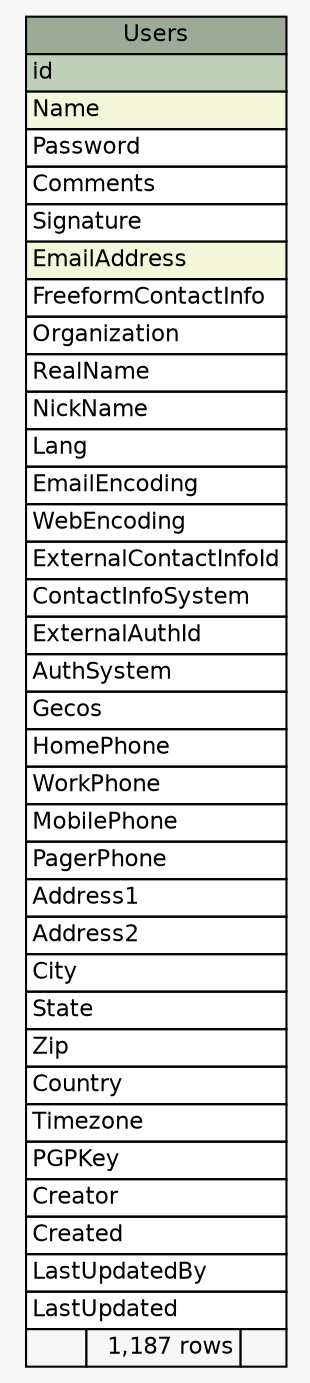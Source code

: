 // dot 2.28.0 on Linux 3.2.21-1.32.6.amzn1.x86_64
// SchemaSpy rev 590
digraph "Users" {
  graph [
    rankdir="RL"
    bgcolor="#f7f7f7"
    nodesep="0.18"
    ranksep="0.46"
    fontname="Helvetica"
    fontsize="11"
  ];
  node [
    fontname="Helvetica"
    fontsize="11"
    shape="plaintext"
  ];
  edge [
    arrowsize="0.8"
  ];
  "Users" [
    label=<
    <TABLE BORDER="0" CELLBORDER="1" CELLSPACING="0" BGCOLOR="#ffffff">
      <TR><TD COLSPAN="3" BGCOLOR="#9bab96" ALIGN="CENTER">Users</TD></TR>
      <TR><TD PORT="id" COLSPAN="3" BGCOLOR="#bed1b8" ALIGN="LEFT">id</TD></TR>
      <TR><TD PORT="Name" COLSPAN="3" BGCOLOR="#f4f7da" ALIGN="LEFT">Name</TD></TR>
      <TR><TD PORT="Password" COLSPAN="3" ALIGN="LEFT">Password</TD></TR>
      <TR><TD PORT="Comments" COLSPAN="3" ALIGN="LEFT">Comments</TD></TR>
      <TR><TD PORT="Signature" COLSPAN="3" ALIGN="LEFT">Signature</TD></TR>
      <TR><TD PORT="EmailAddress" COLSPAN="3" BGCOLOR="#f4f7da" ALIGN="LEFT">EmailAddress</TD></TR>
      <TR><TD PORT="FreeformContactInfo" COLSPAN="3" ALIGN="LEFT">FreeformContactInfo</TD></TR>
      <TR><TD PORT="Organization" COLSPAN="3" ALIGN="LEFT">Organization</TD></TR>
      <TR><TD PORT="RealName" COLSPAN="3" ALIGN="LEFT">RealName</TD></TR>
      <TR><TD PORT="NickName" COLSPAN="3" ALIGN="LEFT">NickName</TD></TR>
      <TR><TD PORT="Lang" COLSPAN="3" ALIGN="LEFT">Lang</TD></TR>
      <TR><TD PORT="EmailEncoding" COLSPAN="3" ALIGN="LEFT">EmailEncoding</TD></TR>
      <TR><TD PORT="WebEncoding" COLSPAN="3" ALIGN="LEFT">WebEncoding</TD></TR>
      <TR><TD PORT="ExternalContactInfoId" COLSPAN="3" ALIGN="LEFT">ExternalContactInfoId</TD></TR>
      <TR><TD PORT="ContactInfoSystem" COLSPAN="3" ALIGN="LEFT">ContactInfoSystem</TD></TR>
      <TR><TD PORT="ExternalAuthId" COLSPAN="3" ALIGN="LEFT">ExternalAuthId</TD></TR>
      <TR><TD PORT="AuthSystem" COLSPAN="3" ALIGN="LEFT">AuthSystem</TD></TR>
      <TR><TD PORT="Gecos" COLSPAN="3" ALIGN="LEFT">Gecos</TD></TR>
      <TR><TD PORT="HomePhone" COLSPAN="3" ALIGN="LEFT">HomePhone</TD></TR>
      <TR><TD PORT="WorkPhone" COLSPAN="3" ALIGN="LEFT">WorkPhone</TD></TR>
      <TR><TD PORT="MobilePhone" COLSPAN="3" ALIGN="LEFT">MobilePhone</TD></TR>
      <TR><TD PORT="PagerPhone" COLSPAN="3" ALIGN="LEFT">PagerPhone</TD></TR>
      <TR><TD PORT="Address1" COLSPAN="3" ALIGN="LEFT">Address1</TD></TR>
      <TR><TD PORT="Address2" COLSPAN="3" ALIGN="LEFT">Address2</TD></TR>
      <TR><TD PORT="City" COLSPAN="3" ALIGN="LEFT">City</TD></TR>
      <TR><TD PORT="State" COLSPAN="3" ALIGN="LEFT">State</TD></TR>
      <TR><TD PORT="Zip" COLSPAN="3" ALIGN="LEFT">Zip</TD></TR>
      <TR><TD PORT="Country" COLSPAN="3" ALIGN="LEFT">Country</TD></TR>
      <TR><TD PORT="Timezone" COLSPAN="3" ALIGN="LEFT">Timezone</TD></TR>
      <TR><TD PORT="PGPKey" COLSPAN="3" ALIGN="LEFT">PGPKey</TD></TR>
      <TR><TD PORT="Creator" COLSPAN="3" ALIGN="LEFT">Creator</TD></TR>
      <TR><TD PORT="Created" COLSPAN="3" ALIGN="LEFT">Created</TD></TR>
      <TR><TD PORT="LastUpdatedBy" COLSPAN="3" ALIGN="LEFT">LastUpdatedBy</TD></TR>
      <TR><TD PORT="LastUpdated" COLSPAN="3" ALIGN="LEFT">LastUpdated</TD></TR>
      <TR><TD ALIGN="LEFT" BGCOLOR="#f7f7f7">  </TD><TD ALIGN="RIGHT" BGCOLOR="#f7f7f7">1,187 rows</TD><TD ALIGN="RIGHT" BGCOLOR="#f7f7f7">  </TD></TR>
    </TABLE>>
    URL="tables/Users.html"
    tooltip="Users"
  ];
}
